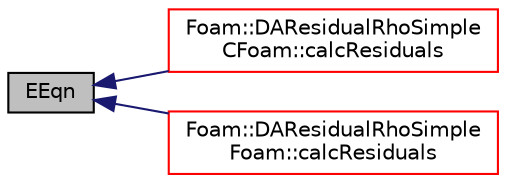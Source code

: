 digraph "EEqn"
{
  bgcolor="transparent";
  edge [fontname="Helvetica",fontsize="10",labelfontname="Helvetica",labelfontsize="10"];
  node [fontname="Helvetica",fontsize="10",shape=record];
  rankdir="LR";
  Node1 [label="EEqn",height=0.2,width=0.4,color="black", fillcolor="grey75", style="filled", fontcolor="black"];
  Node1 -> Node2 [dir="back",color="midnightblue",fontsize="10",style="solid",fontname="Helvetica"];
  Node2 [label="Foam::DAResidualRhoSimple\lCFoam::calcResiduals",height=0.2,width=0.4,color="red",URL="$classFoam_1_1DAResidualRhoSimpleCFoam.html#a4b38dbac981107ec6386d78322323535",tooltip="compute residual "];
  Node1 -> Node4 [dir="back",color="midnightblue",fontsize="10",style="solid",fontname="Helvetica"];
  Node4 [label="Foam::DAResidualRhoSimple\lFoam::calcResiduals",height=0.2,width=0.4,color="red",URL="$classFoam_1_1DAResidualRhoSimpleFoam.html#a4b38dbac981107ec6386d78322323535",tooltip="compute residual "];
}
